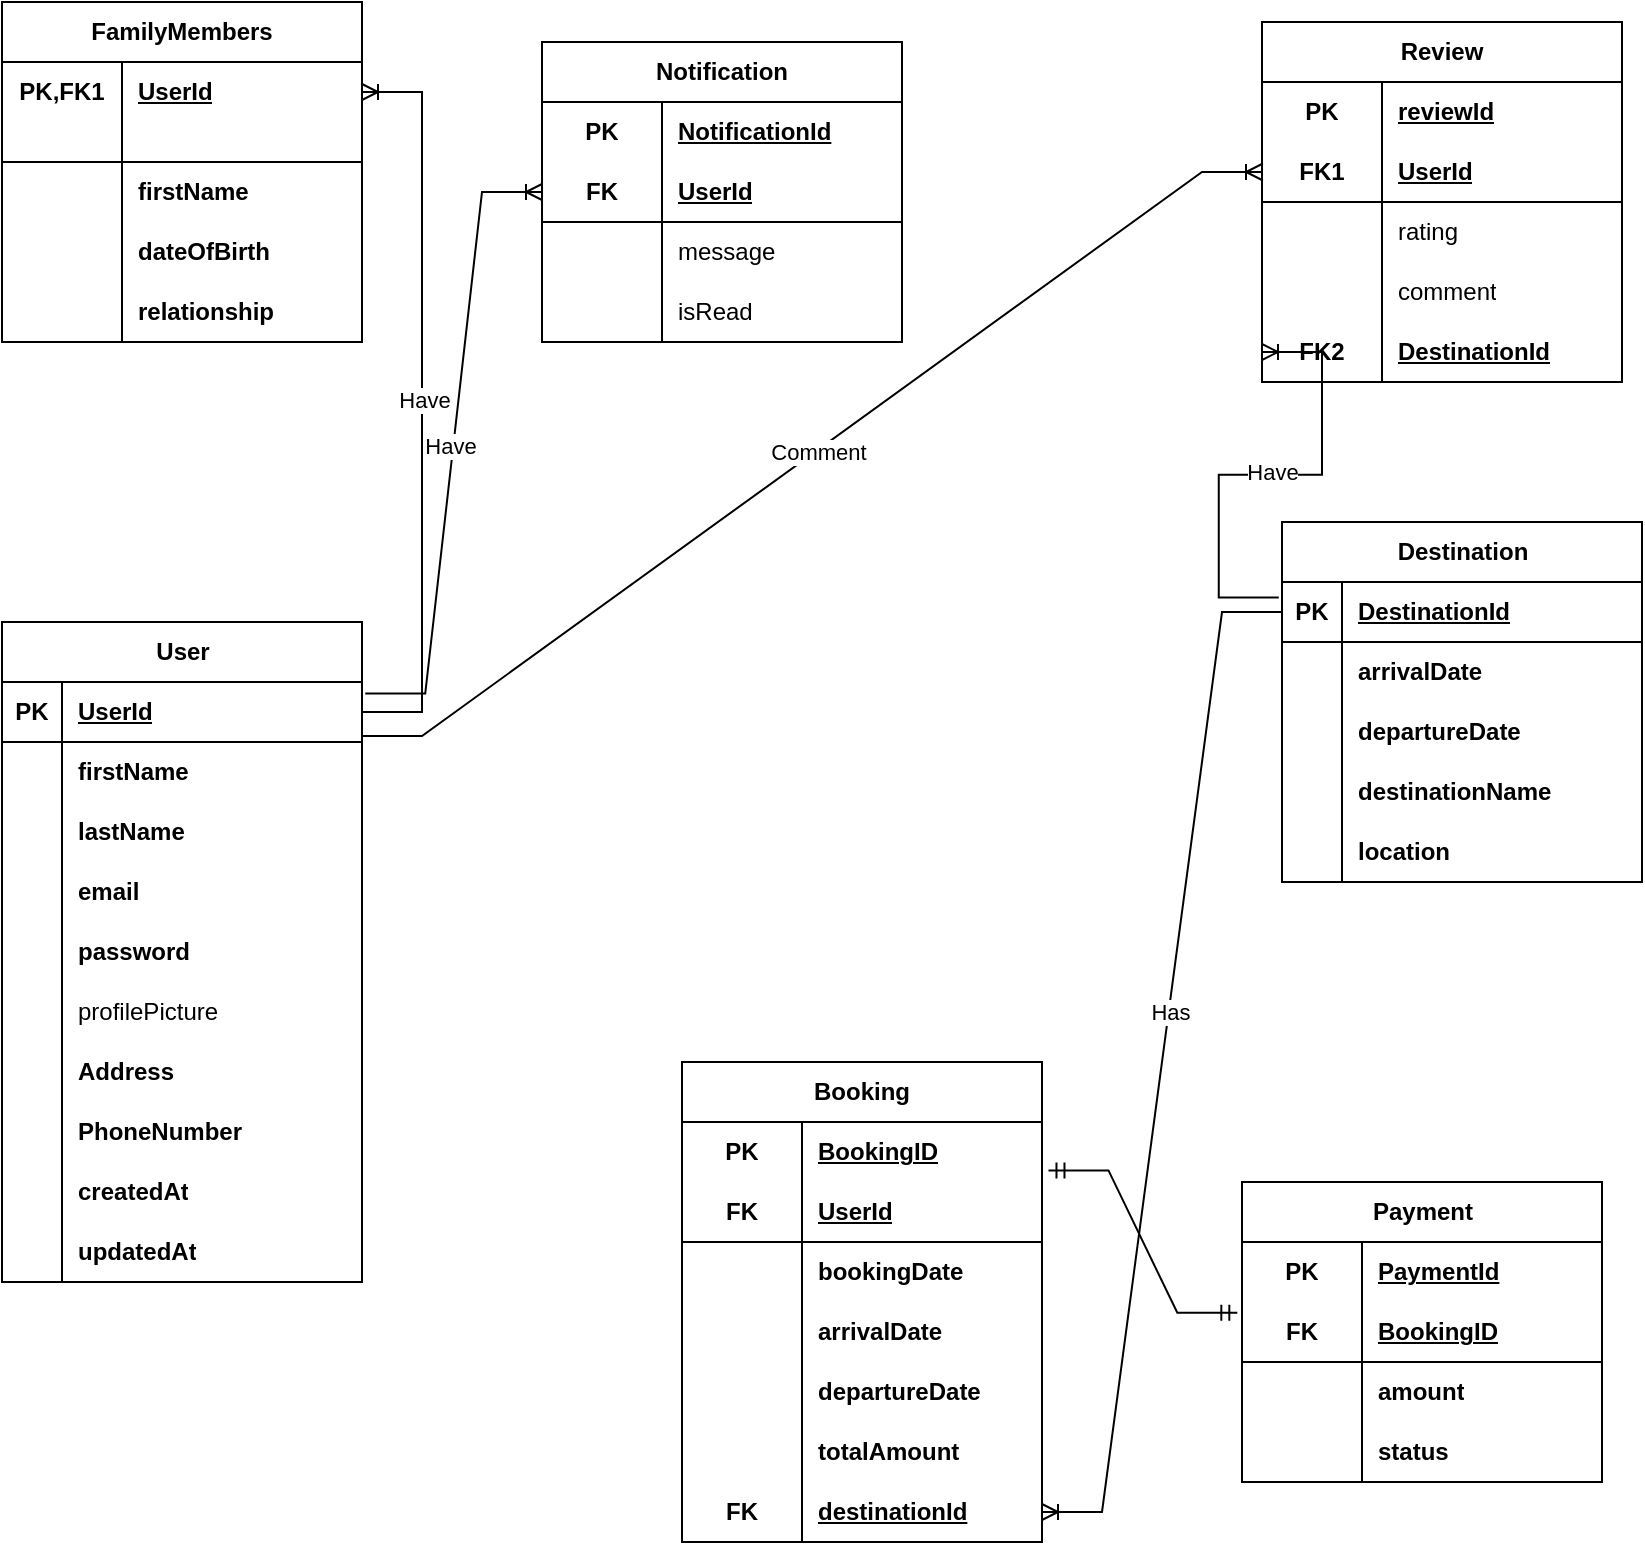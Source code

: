 <mxfile version="24.8.6">
  <diagram id="R2lEEEUBdFMjLlhIrx00" name="Page-1">
    <mxGraphModel dx="1050" dy="573" grid="1" gridSize="10" guides="1" tooltips="1" connect="1" arrows="1" fold="1" page="1" pageScale="1" pageWidth="850" pageHeight="1100" math="0" shadow="0" extFonts="Permanent Marker^https://fonts.googleapis.com/css?family=Permanent+Marker">
      <root>
        <mxCell id="0" />
        <mxCell id="1" parent="0" />
        <mxCell id="SMHlJgzzTTOM-rjCxPRb-1" value="FamilyMembers" style="shape=table;startSize=30;container=1;collapsible=1;childLayout=tableLayout;fixedRows=1;rowLines=0;fontStyle=1;align=center;resizeLast=1;html=1;whiteSpace=wrap;" parent="1" vertex="1">
          <mxGeometry x="10" width="180" height="170" as="geometry" />
        </mxCell>
        <mxCell id="SMHlJgzzTTOM-rjCxPRb-2" value="" style="shape=tableRow;horizontal=0;startSize=0;swimlaneHead=0;swimlaneBody=0;fillColor=none;collapsible=0;dropTarget=0;points=[[0,0.5],[1,0.5]];portConstraint=eastwest;top=0;left=0;right=0;bottom=0;html=1;" parent="SMHlJgzzTTOM-rjCxPRb-1" vertex="1">
          <mxGeometry y="30" width="180" height="30" as="geometry" />
        </mxCell>
        <mxCell id="SMHlJgzzTTOM-rjCxPRb-3" value="PK,FK1" style="shape=partialRectangle;connectable=0;fillColor=none;top=0;left=0;bottom=0;right=0;fontStyle=1;overflow=hidden;html=1;whiteSpace=wrap;" parent="SMHlJgzzTTOM-rjCxPRb-2" vertex="1">
          <mxGeometry width="60" height="30" as="geometry">
            <mxRectangle width="60" height="30" as="alternateBounds" />
          </mxGeometry>
        </mxCell>
        <mxCell id="SMHlJgzzTTOM-rjCxPRb-4" value="UserId" style="shape=partialRectangle;connectable=0;fillColor=none;top=0;left=0;bottom=0;right=0;align=left;spacingLeft=6;fontStyle=5;overflow=hidden;html=1;whiteSpace=wrap;" parent="SMHlJgzzTTOM-rjCxPRb-2" vertex="1">
          <mxGeometry x="60" width="120" height="30" as="geometry">
            <mxRectangle width="120" height="30" as="alternateBounds" />
          </mxGeometry>
        </mxCell>
        <mxCell id="SMHlJgzzTTOM-rjCxPRb-5" value="" style="shape=tableRow;horizontal=0;startSize=0;swimlaneHead=0;swimlaneBody=0;fillColor=none;collapsible=0;dropTarget=0;points=[[0,0.5],[1,0.5]];portConstraint=eastwest;top=0;left=0;right=0;bottom=1;html=1;" parent="SMHlJgzzTTOM-rjCxPRb-1" vertex="1">
          <mxGeometry y="60" width="180" height="20" as="geometry" />
        </mxCell>
        <mxCell id="SMHlJgzzTTOM-rjCxPRb-6" value="" style="shape=partialRectangle;connectable=0;fillColor=none;top=0;left=0;bottom=0;right=0;fontStyle=1;overflow=hidden;html=1;whiteSpace=wrap;" parent="SMHlJgzzTTOM-rjCxPRb-5" vertex="1">
          <mxGeometry width="60" height="20" as="geometry">
            <mxRectangle width="60" height="20" as="alternateBounds" />
          </mxGeometry>
        </mxCell>
        <mxCell id="SMHlJgzzTTOM-rjCxPRb-7" value="" style="shape=partialRectangle;connectable=0;fillColor=none;top=0;left=0;bottom=0;right=0;align=left;spacingLeft=6;fontStyle=5;overflow=hidden;html=1;whiteSpace=wrap;" parent="SMHlJgzzTTOM-rjCxPRb-5" vertex="1">
          <mxGeometry x="60" width="120" height="20" as="geometry">
            <mxRectangle width="120" height="20" as="alternateBounds" />
          </mxGeometry>
        </mxCell>
        <mxCell id="SMHlJgzzTTOM-rjCxPRb-8" value="" style="shape=tableRow;horizontal=0;startSize=0;swimlaneHead=0;swimlaneBody=0;fillColor=none;collapsible=0;dropTarget=0;points=[[0,0.5],[1,0.5]];portConstraint=eastwest;top=0;left=0;right=0;bottom=0;html=1;" parent="SMHlJgzzTTOM-rjCxPRb-1" vertex="1">
          <mxGeometry y="80" width="180" height="30" as="geometry" />
        </mxCell>
        <mxCell id="SMHlJgzzTTOM-rjCxPRb-9" value="" style="shape=partialRectangle;connectable=0;fillColor=none;top=0;left=0;bottom=0;right=0;editable=1;overflow=hidden;html=1;whiteSpace=wrap;" parent="SMHlJgzzTTOM-rjCxPRb-8" vertex="1">
          <mxGeometry width="60" height="30" as="geometry">
            <mxRectangle width="60" height="30" as="alternateBounds" />
          </mxGeometry>
        </mxCell>
        <mxCell id="SMHlJgzzTTOM-rjCxPRb-10" value="&lt;b&gt;firstName&lt;/b&gt;" style="shape=partialRectangle;connectable=0;fillColor=none;top=0;left=0;bottom=0;right=0;align=left;spacingLeft=6;overflow=hidden;html=1;whiteSpace=wrap;" parent="SMHlJgzzTTOM-rjCxPRb-8" vertex="1">
          <mxGeometry x="60" width="120" height="30" as="geometry">
            <mxRectangle width="120" height="30" as="alternateBounds" />
          </mxGeometry>
        </mxCell>
        <mxCell id="SMHlJgzzTTOM-rjCxPRb-11" value="" style="shape=tableRow;horizontal=0;startSize=0;swimlaneHead=0;swimlaneBody=0;fillColor=none;collapsible=0;dropTarget=0;points=[[0,0.5],[1,0.5]];portConstraint=eastwest;top=0;left=0;right=0;bottom=0;html=1;" parent="SMHlJgzzTTOM-rjCxPRb-1" vertex="1">
          <mxGeometry y="110" width="180" height="30" as="geometry" />
        </mxCell>
        <mxCell id="SMHlJgzzTTOM-rjCxPRb-12" value="" style="shape=partialRectangle;connectable=0;fillColor=none;top=0;left=0;bottom=0;right=0;editable=1;overflow=hidden;html=1;whiteSpace=wrap;" parent="SMHlJgzzTTOM-rjCxPRb-11" vertex="1">
          <mxGeometry width="60" height="30" as="geometry">
            <mxRectangle width="60" height="30" as="alternateBounds" />
          </mxGeometry>
        </mxCell>
        <mxCell id="SMHlJgzzTTOM-rjCxPRb-13" value="&lt;b&gt;dateOfBirth&lt;/b&gt;" style="shape=partialRectangle;connectable=0;fillColor=none;top=0;left=0;bottom=0;right=0;align=left;spacingLeft=6;overflow=hidden;html=1;whiteSpace=wrap;" parent="SMHlJgzzTTOM-rjCxPRb-11" vertex="1">
          <mxGeometry x="60" width="120" height="30" as="geometry">
            <mxRectangle width="120" height="30" as="alternateBounds" />
          </mxGeometry>
        </mxCell>
        <mxCell id="SMHlJgzzTTOM-rjCxPRb-114" value="" style="shape=tableRow;horizontal=0;startSize=0;swimlaneHead=0;swimlaneBody=0;fillColor=none;collapsible=0;dropTarget=0;points=[[0,0.5],[1,0.5]];portConstraint=eastwest;top=0;left=0;right=0;bottom=0;html=1;" parent="SMHlJgzzTTOM-rjCxPRb-1" vertex="1">
          <mxGeometry y="140" width="180" height="30" as="geometry" />
        </mxCell>
        <mxCell id="SMHlJgzzTTOM-rjCxPRb-115" value="" style="shape=partialRectangle;connectable=0;fillColor=none;top=0;left=0;bottom=0;right=0;editable=1;overflow=hidden;html=1;whiteSpace=wrap;" parent="SMHlJgzzTTOM-rjCxPRb-114" vertex="1">
          <mxGeometry width="60" height="30" as="geometry">
            <mxRectangle width="60" height="30" as="alternateBounds" />
          </mxGeometry>
        </mxCell>
        <mxCell id="SMHlJgzzTTOM-rjCxPRb-116" value="&lt;b&gt;relationship&lt;/b&gt;" style="shape=partialRectangle;connectable=0;fillColor=none;top=0;left=0;bottom=0;right=0;align=left;spacingLeft=6;overflow=hidden;html=1;whiteSpace=wrap;" parent="SMHlJgzzTTOM-rjCxPRb-114" vertex="1">
          <mxGeometry x="60" width="120" height="30" as="geometry">
            <mxRectangle width="120" height="30" as="alternateBounds" />
          </mxGeometry>
        </mxCell>
        <mxCell id="SMHlJgzzTTOM-rjCxPRb-14" value="Review" style="shape=table;startSize=30;container=1;collapsible=1;childLayout=tableLayout;fixedRows=1;rowLines=0;fontStyle=1;align=center;resizeLast=1;html=1;whiteSpace=wrap;" parent="1" vertex="1">
          <mxGeometry x="640" y="10" width="180" height="180" as="geometry" />
        </mxCell>
        <mxCell id="SMHlJgzzTTOM-rjCxPRb-15" value="" style="shape=tableRow;horizontal=0;startSize=0;swimlaneHead=0;swimlaneBody=0;fillColor=none;collapsible=0;dropTarget=0;points=[[0,0.5],[1,0.5]];portConstraint=eastwest;top=0;left=0;right=0;bottom=0;html=1;" parent="SMHlJgzzTTOM-rjCxPRb-14" vertex="1">
          <mxGeometry y="30" width="180" height="30" as="geometry" />
        </mxCell>
        <mxCell id="SMHlJgzzTTOM-rjCxPRb-16" value="PK" style="shape=partialRectangle;connectable=0;fillColor=none;top=0;left=0;bottom=0;right=0;fontStyle=1;overflow=hidden;html=1;whiteSpace=wrap;" parent="SMHlJgzzTTOM-rjCxPRb-15" vertex="1">
          <mxGeometry width="60" height="30" as="geometry">
            <mxRectangle width="60" height="30" as="alternateBounds" />
          </mxGeometry>
        </mxCell>
        <mxCell id="SMHlJgzzTTOM-rjCxPRb-17" value="reviewId" style="shape=partialRectangle;connectable=0;fillColor=none;top=0;left=0;bottom=0;right=0;align=left;spacingLeft=6;fontStyle=5;overflow=hidden;html=1;whiteSpace=wrap;" parent="SMHlJgzzTTOM-rjCxPRb-15" vertex="1">
          <mxGeometry x="60" width="120" height="30" as="geometry">
            <mxRectangle width="120" height="30" as="alternateBounds" />
          </mxGeometry>
        </mxCell>
        <mxCell id="SMHlJgzzTTOM-rjCxPRb-18" value="" style="shape=tableRow;horizontal=0;startSize=0;swimlaneHead=0;swimlaneBody=0;fillColor=none;collapsible=0;dropTarget=0;points=[[0,0.5],[1,0.5]];portConstraint=eastwest;top=0;left=0;right=0;bottom=1;html=1;" parent="SMHlJgzzTTOM-rjCxPRb-14" vertex="1">
          <mxGeometry y="60" width="180" height="30" as="geometry" />
        </mxCell>
        <mxCell id="SMHlJgzzTTOM-rjCxPRb-19" value="FK1" style="shape=partialRectangle;connectable=0;fillColor=none;top=0;left=0;bottom=0;right=0;fontStyle=1;overflow=hidden;html=1;whiteSpace=wrap;" parent="SMHlJgzzTTOM-rjCxPRb-18" vertex="1">
          <mxGeometry width="60" height="30" as="geometry">
            <mxRectangle width="60" height="30" as="alternateBounds" />
          </mxGeometry>
        </mxCell>
        <mxCell id="SMHlJgzzTTOM-rjCxPRb-20" value="UserId" style="shape=partialRectangle;connectable=0;fillColor=none;top=0;left=0;bottom=0;right=0;align=left;spacingLeft=6;fontStyle=5;overflow=hidden;html=1;whiteSpace=wrap;" parent="SMHlJgzzTTOM-rjCxPRb-18" vertex="1">
          <mxGeometry x="60" width="120" height="30" as="geometry">
            <mxRectangle width="120" height="30" as="alternateBounds" />
          </mxGeometry>
        </mxCell>
        <mxCell id="SMHlJgzzTTOM-rjCxPRb-21" value="" style="shape=tableRow;horizontal=0;startSize=0;swimlaneHead=0;swimlaneBody=0;fillColor=none;collapsible=0;dropTarget=0;points=[[0,0.5],[1,0.5]];portConstraint=eastwest;top=0;left=0;right=0;bottom=0;html=1;" parent="SMHlJgzzTTOM-rjCxPRb-14" vertex="1">
          <mxGeometry y="90" width="180" height="30" as="geometry" />
        </mxCell>
        <mxCell id="SMHlJgzzTTOM-rjCxPRb-22" value="" style="shape=partialRectangle;connectable=0;fillColor=none;top=0;left=0;bottom=0;right=0;editable=1;overflow=hidden;html=1;whiteSpace=wrap;" parent="SMHlJgzzTTOM-rjCxPRb-21" vertex="1">
          <mxGeometry width="60" height="30" as="geometry">
            <mxRectangle width="60" height="30" as="alternateBounds" />
          </mxGeometry>
        </mxCell>
        <mxCell id="SMHlJgzzTTOM-rjCxPRb-23" value="rating" style="shape=partialRectangle;connectable=0;fillColor=none;top=0;left=0;bottom=0;right=0;align=left;spacingLeft=6;overflow=hidden;html=1;whiteSpace=wrap;" parent="SMHlJgzzTTOM-rjCxPRb-21" vertex="1">
          <mxGeometry x="60" width="120" height="30" as="geometry">
            <mxRectangle width="120" height="30" as="alternateBounds" />
          </mxGeometry>
        </mxCell>
        <mxCell id="SMHlJgzzTTOM-rjCxPRb-24" value="" style="shape=tableRow;horizontal=0;startSize=0;swimlaneHead=0;swimlaneBody=0;fillColor=none;collapsible=0;dropTarget=0;points=[[0,0.5],[1,0.5]];portConstraint=eastwest;top=0;left=0;right=0;bottom=0;html=1;" parent="SMHlJgzzTTOM-rjCxPRb-14" vertex="1">
          <mxGeometry y="120" width="180" height="30" as="geometry" />
        </mxCell>
        <mxCell id="SMHlJgzzTTOM-rjCxPRb-25" value="" style="shape=partialRectangle;connectable=0;fillColor=none;top=0;left=0;bottom=0;right=0;editable=1;overflow=hidden;html=1;whiteSpace=wrap;" parent="SMHlJgzzTTOM-rjCxPRb-24" vertex="1">
          <mxGeometry width="60" height="30" as="geometry">
            <mxRectangle width="60" height="30" as="alternateBounds" />
          </mxGeometry>
        </mxCell>
        <mxCell id="SMHlJgzzTTOM-rjCxPRb-26" value="comment" style="shape=partialRectangle;connectable=0;fillColor=none;top=0;left=0;bottom=0;right=0;align=left;spacingLeft=6;overflow=hidden;html=1;whiteSpace=wrap;" parent="SMHlJgzzTTOM-rjCxPRb-24" vertex="1">
          <mxGeometry x="60" width="120" height="30" as="geometry">
            <mxRectangle width="120" height="30" as="alternateBounds" />
          </mxGeometry>
        </mxCell>
        <mxCell id="SMHlJgzzTTOM-rjCxPRb-196" value="" style="shape=tableRow;horizontal=0;startSize=0;swimlaneHead=0;swimlaneBody=0;fillColor=none;collapsible=0;dropTarget=0;points=[[0,0.5],[1,0.5]];portConstraint=eastwest;top=0;left=0;right=0;bottom=1;html=1;" parent="SMHlJgzzTTOM-rjCxPRb-14" vertex="1">
          <mxGeometry y="150" width="180" height="30" as="geometry" />
        </mxCell>
        <mxCell id="SMHlJgzzTTOM-rjCxPRb-197" value="FK2" style="shape=partialRectangle;connectable=0;fillColor=none;top=0;left=0;bottom=0;right=0;fontStyle=1;overflow=hidden;html=1;whiteSpace=wrap;" parent="SMHlJgzzTTOM-rjCxPRb-196" vertex="1">
          <mxGeometry width="60" height="30" as="geometry">
            <mxRectangle width="60" height="30" as="alternateBounds" />
          </mxGeometry>
        </mxCell>
        <mxCell id="SMHlJgzzTTOM-rjCxPRb-198" value="DestinationId" style="shape=partialRectangle;connectable=0;fillColor=none;top=0;left=0;bottom=0;right=0;align=left;spacingLeft=6;fontStyle=5;overflow=hidden;html=1;whiteSpace=wrap;" parent="SMHlJgzzTTOM-rjCxPRb-196" vertex="1">
          <mxGeometry x="60" width="120" height="30" as="geometry">
            <mxRectangle width="120" height="30" as="alternateBounds" />
          </mxGeometry>
        </mxCell>
        <mxCell id="SMHlJgzzTTOM-rjCxPRb-27" value="User" style="shape=table;startSize=30;container=1;collapsible=1;childLayout=tableLayout;fixedRows=1;rowLines=0;fontStyle=1;align=center;resizeLast=1;html=1;" parent="1" vertex="1">
          <mxGeometry x="10" y="310" width="180" height="330" as="geometry" />
        </mxCell>
        <mxCell id="SMHlJgzzTTOM-rjCxPRb-28" value="" style="shape=tableRow;horizontal=0;startSize=0;swimlaneHead=0;swimlaneBody=0;fillColor=none;collapsible=0;dropTarget=0;points=[[0,0.5],[1,0.5]];portConstraint=eastwest;top=0;left=0;right=0;bottom=1;" parent="SMHlJgzzTTOM-rjCxPRb-27" vertex="1">
          <mxGeometry y="30" width="180" height="30" as="geometry" />
        </mxCell>
        <mxCell id="SMHlJgzzTTOM-rjCxPRb-29" value="PK" style="shape=partialRectangle;connectable=0;fillColor=none;top=0;left=0;bottom=0;right=0;fontStyle=1;overflow=hidden;whiteSpace=wrap;html=1;" parent="SMHlJgzzTTOM-rjCxPRb-28" vertex="1">
          <mxGeometry width="30" height="30" as="geometry">
            <mxRectangle width="30" height="30" as="alternateBounds" />
          </mxGeometry>
        </mxCell>
        <mxCell id="SMHlJgzzTTOM-rjCxPRb-30" value="UserId" style="shape=partialRectangle;connectable=0;fillColor=none;top=0;left=0;bottom=0;right=0;align=left;spacingLeft=6;fontStyle=5;overflow=hidden;whiteSpace=wrap;html=1;" parent="SMHlJgzzTTOM-rjCxPRb-28" vertex="1">
          <mxGeometry x="30" width="150" height="30" as="geometry">
            <mxRectangle width="150" height="30" as="alternateBounds" />
          </mxGeometry>
        </mxCell>
        <mxCell id="SMHlJgzzTTOM-rjCxPRb-31" value="" style="shape=tableRow;horizontal=0;startSize=0;swimlaneHead=0;swimlaneBody=0;fillColor=none;collapsible=0;dropTarget=0;points=[[0,0.5],[1,0.5]];portConstraint=eastwest;top=0;left=0;right=0;bottom=0;" parent="SMHlJgzzTTOM-rjCxPRb-27" vertex="1">
          <mxGeometry y="60" width="180" height="30" as="geometry" />
        </mxCell>
        <mxCell id="SMHlJgzzTTOM-rjCxPRb-32" value="" style="shape=partialRectangle;connectable=0;fillColor=none;top=0;left=0;bottom=0;right=0;editable=1;overflow=hidden;whiteSpace=wrap;html=1;" parent="SMHlJgzzTTOM-rjCxPRb-31" vertex="1">
          <mxGeometry width="30" height="30" as="geometry">
            <mxRectangle width="30" height="30" as="alternateBounds" />
          </mxGeometry>
        </mxCell>
        <mxCell id="SMHlJgzzTTOM-rjCxPRb-33" value="&lt;b&gt;firstName&lt;/b&gt;" style="shape=partialRectangle;connectable=0;fillColor=none;top=0;left=0;bottom=0;right=0;align=left;spacingLeft=6;overflow=hidden;whiteSpace=wrap;html=1;" parent="SMHlJgzzTTOM-rjCxPRb-31" vertex="1">
          <mxGeometry x="30" width="150" height="30" as="geometry">
            <mxRectangle width="150" height="30" as="alternateBounds" />
          </mxGeometry>
        </mxCell>
        <mxCell id="SMHlJgzzTTOM-rjCxPRb-34" value="" style="shape=tableRow;horizontal=0;startSize=0;swimlaneHead=0;swimlaneBody=0;fillColor=none;collapsible=0;dropTarget=0;points=[[0,0.5],[1,0.5]];portConstraint=eastwest;top=0;left=0;right=0;bottom=0;" parent="SMHlJgzzTTOM-rjCxPRb-27" vertex="1">
          <mxGeometry y="90" width="180" height="30" as="geometry" />
        </mxCell>
        <mxCell id="SMHlJgzzTTOM-rjCxPRb-35" value="" style="shape=partialRectangle;connectable=0;fillColor=none;top=0;left=0;bottom=0;right=0;editable=1;overflow=hidden;whiteSpace=wrap;html=1;" parent="SMHlJgzzTTOM-rjCxPRb-34" vertex="1">
          <mxGeometry width="30" height="30" as="geometry">
            <mxRectangle width="30" height="30" as="alternateBounds" />
          </mxGeometry>
        </mxCell>
        <mxCell id="SMHlJgzzTTOM-rjCxPRb-36" value="&lt;b&gt;lastName&lt;/b&gt;" style="shape=partialRectangle;connectable=0;fillColor=none;top=0;left=0;bottom=0;right=0;align=left;spacingLeft=6;overflow=hidden;whiteSpace=wrap;html=1;" parent="SMHlJgzzTTOM-rjCxPRb-34" vertex="1">
          <mxGeometry x="30" width="150" height="30" as="geometry">
            <mxRectangle width="150" height="30" as="alternateBounds" />
          </mxGeometry>
        </mxCell>
        <mxCell id="SMHlJgzzTTOM-rjCxPRb-37" value="" style="shape=tableRow;horizontal=0;startSize=0;swimlaneHead=0;swimlaneBody=0;fillColor=none;collapsible=0;dropTarget=0;points=[[0,0.5],[1,0.5]];portConstraint=eastwest;top=0;left=0;right=0;bottom=0;" parent="SMHlJgzzTTOM-rjCxPRb-27" vertex="1">
          <mxGeometry y="120" width="180" height="30" as="geometry" />
        </mxCell>
        <mxCell id="SMHlJgzzTTOM-rjCxPRb-38" value="" style="shape=partialRectangle;connectable=0;fillColor=none;top=0;left=0;bottom=0;right=0;editable=1;overflow=hidden;whiteSpace=wrap;html=1;" parent="SMHlJgzzTTOM-rjCxPRb-37" vertex="1">
          <mxGeometry width="30" height="30" as="geometry">
            <mxRectangle width="30" height="30" as="alternateBounds" />
          </mxGeometry>
        </mxCell>
        <mxCell id="SMHlJgzzTTOM-rjCxPRb-39" value="&lt;b&gt;email&lt;/b&gt;" style="shape=partialRectangle;connectable=0;fillColor=none;top=0;left=0;bottom=0;right=0;align=left;spacingLeft=6;overflow=hidden;whiteSpace=wrap;html=1;" parent="SMHlJgzzTTOM-rjCxPRb-37" vertex="1">
          <mxGeometry x="30" width="150" height="30" as="geometry">
            <mxRectangle width="150" height="30" as="alternateBounds" />
          </mxGeometry>
        </mxCell>
        <mxCell id="SMHlJgzzTTOM-rjCxPRb-66" value="" style="shape=tableRow;horizontal=0;startSize=0;swimlaneHead=0;swimlaneBody=0;fillColor=none;collapsible=0;dropTarget=0;points=[[0,0.5],[1,0.5]];portConstraint=eastwest;top=0;left=0;right=0;bottom=0;" parent="SMHlJgzzTTOM-rjCxPRb-27" vertex="1">
          <mxGeometry y="150" width="180" height="30" as="geometry" />
        </mxCell>
        <mxCell id="SMHlJgzzTTOM-rjCxPRb-67" value="" style="shape=partialRectangle;connectable=0;fillColor=none;top=0;left=0;bottom=0;right=0;editable=1;overflow=hidden;whiteSpace=wrap;html=1;" parent="SMHlJgzzTTOM-rjCxPRb-66" vertex="1">
          <mxGeometry width="30" height="30" as="geometry">
            <mxRectangle width="30" height="30" as="alternateBounds" />
          </mxGeometry>
        </mxCell>
        <mxCell id="SMHlJgzzTTOM-rjCxPRb-68" value="&lt;b&gt;password&lt;/b&gt;" style="shape=partialRectangle;connectable=0;fillColor=none;top=0;left=0;bottom=0;right=0;align=left;spacingLeft=6;overflow=hidden;whiteSpace=wrap;html=1;" parent="SMHlJgzzTTOM-rjCxPRb-66" vertex="1">
          <mxGeometry x="30" width="150" height="30" as="geometry">
            <mxRectangle width="150" height="30" as="alternateBounds" />
          </mxGeometry>
        </mxCell>
        <mxCell id="SMHlJgzzTTOM-rjCxPRb-69" value="" style="shape=tableRow;horizontal=0;startSize=0;swimlaneHead=0;swimlaneBody=0;fillColor=none;collapsible=0;dropTarget=0;points=[[0,0.5],[1,0.5]];portConstraint=eastwest;top=0;left=0;right=0;bottom=0;" parent="SMHlJgzzTTOM-rjCxPRb-27" vertex="1">
          <mxGeometry y="180" width="180" height="30" as="geometry" />
        </mxCell>
        <mxCell id="SMHlJgzzTTOM-rjCxPRb-70" value="" style="shape=partialRectangle;connectable=0;fillColor=none;top=0;left=0;bottom=0;right=0;editable=1;overflow=hidden;whiteSpace=wrap;html=1;" parent="SMHlJgzzTTOM-rjCxPRb-69" vertex="1">
          <mxGeometry width="30" height="30" as="geometry">
            <mxRectangle width="30" height="30" as="alternateBounds" />
          </mxGeometry>
        </mxCell>
        <mxCell id="SMHlJgzzTTOM-rjCxPRb-71" value="profilePicture" style="shape=partialRectangle;connectable=0;fillColor=none;top=0;left=0;bottom=0;right=0;align=left;spacingLeft=6;overflow=hidden;whiteSpace=wrap;html=1;" parent="SMHlJgzzTTOM-rjCxPRb-69" vertex="1">
          <mxGeometry x="30" width="150" height="30" as="geometry">
            <mxRectangle width="150" height="30" as="alternateBounds" />
          </mxGeometry>
        </mxCell>
        <mxCell id="SMHlJgzzTTOM-rjCxPRb-108" value="" style="shape=tableRow;horizontal=0;startSize=0;swimlaneHead=0;swimlaneBody=0;fillColor=none;collapsible=0;dropTarget=0;points=[[0,0.5],[1,0.5]];portConstraint=eastwest;top=0;left=0;right=0;bottom=0;" parent="SMHlJgzzTTOM-rjCxPRb-27" vertex="1">
          <mxGeometry y="210" width="180" height="30" as="geometry" />
        </mxCell>
        <mxCell id="SMHlJgzzTTOM-rjCxPRb-109" value="" style="shape=partialRectangle;connectable=0;fillColor=none;top=0;left=0;bottom=0;right=0;editable=1;overflow=hidden;whiteSpace=wrap;html=1;" parent="SMHlJgzzTTOM-rjCxPRb-108" vertex="1">
          <mxGeometry width="30" height="30" as="geometry">
            <mxRectangle width="30" height="30" as="alternateBounds" />
          </mxGeometry>
        </mxCell>
        <mxCell id="SMHlJgzzTTOM-rjCxPRb-110" value="&lt;b&gt;Address&lt;/b&gt;" style="shape=partialRectangle;connectable=0;fillColor=none;top=0;left=0;bottom=0;right=0;align=left;spacingLeft=6;overflow=hidden;whiteSpace=wrap;html=1;" parent="SMHlJgzzTTOM-rjCxPRb-108" vertex="1">
          <mxGeometry x="30" width="150" height="30" as="geometry">
            <mxRectangle width="150" height="30" as="alternateBounds" />
          </mxGeometry>
        </mxCell>
        <mxCell id="SMHlJgzzTTOM-rjCxPRb-111" value="" style="shape=tableRow;horizontal=0;startSize=0;swimlaneHead=0;swimlaneBody=0;fillColor=none;collapsible=0;dropTarget=0;points=[[0,0.5],[1,0.5]];portConstraint=eastwest;top=0;left=0;right=0;bottom=0;" parent="SMHlJgzzTTOM-rjCxPRb-27" vertex="1">
          <mxGeometry y="240" width="180" height="30" as="geometry" />
        </mxCell>
        <mxCell id="SMHlJgzzTTOM-rjCxPRb-112" value="" style="shape=partialRectangle;connectable=0;fillColor=none;top=0;left=0;bottom=0;right=0;editable=1;overflow=hidden;whiteSpace=wrap;html=1;" parent="SMHlJgzzTTOM-rjCxPRb-111" vertex="1">
          <mxGeometry width="30" height="30" as="geometry">
            <mxRectangle width="30" height="30" as="alternateBounds" />
          </mxGeometry>
        </mxCell>
        <mxCell id="SMHlJgzzTTOM-rjCxPRb-113" value="&lt;b&gt;PhoneNumber&lt;/b&gt;" style="shape=partialRectangle;connectable=0;fillColor=none;top=0;left=0;bottom=0;right=0;align=left;spacingLeft=6;overflow=hidden;whiteSpace=wrap;html=1;" parent="SMHlJgzzTTOM-rjCxPRb-111" vertex="1">
          <mxGeometry x="30" width="150" height="30" as="geometry">
            <mxRectangle width="150" height="30" as="alternateBounds" />
          </mxGeometry>
        </mxCell>
        <mxCell id="SMHlJgzzTTOM-rjCxPRb-133" value="" style="shape=tableRow;horizontal=0;startSize=0;swimlaneHead=0;swimlaneBody=0;fillColor=none;collapsible=0;dropTarget=0;points=[[0,0.5],[1,0.5]];portConstraint=eastwest;top=0;left=0;right=0;bottom=0;" parent="SMHlJgzzTTOM-rjCxPRb-27" vertex="1">
          <mxGeometry y="270" width="180" height="30" as="geometry" />
        </mxCell>
        <mxCell id="SMHlJgzzTTOM-rjCxPRb-134" value="" style="shape=partialRectangle;connectable=0;fillColor=none;top=0;left=0;bottom=0;right=0;editable=1;overflow=hidden;whiteSpace=wrap;html=1;" parent="SMHlJgzzTTOM-rjCxPRb-133" vertex="1">
          <mxGeometry width="30" height="30" as="geometry">
            <mxRectangle width="30" height="30" as="alternateBounds" />
          </mxGeometry>
        </mxCell>
        <mxCell id="SMHlJgzzTTOM-rjCxPRb-135" value="&lt;b&gt;createdAt&lt;/b&gt;" style="shape=partialRectangle;connectable=0;fillColor=none;top=0;left=0;bottom=0;right=0;align=left;spacingLeft=6;overflow=hidden;whiteSpace=wrap;html=1;" parent="SMHlJgzzTTOM-rjCxPRb-133" vertex="1">
          <mxGeometry x="30" width="150" height="30" as="geometry">
            <mxRectangle width="150" height="30" as="alternateBounds" />
          </mxGeometry>
        </mxCell>
        <mxCell id="SMHlJgzzTTOM-rjCxPRb-136" value="" style="shape=tableRow;horizontal=0;startSize=0;swimlaneHead=0;swimlaneBody=0;fillColor=none;collapsible=0;dropTarget=0;points=[[0,0.5],[1,0.5]];portConstraint=eastwest;top=0;left=0;right=0;bottom=0;" parent="SMHlJgzzTTOM-rjCxPRb-27" vertex="1">
          <mxGeometry y="300" width="180" height="30" as="geometry" />
        </mxCell>
        <mxCell id="SMHlJgzzTTOM-rjCxPRb-137" value="" style="shape=partialRectangle;connectable=0;fillColor=none;top=0;left=0;bottom=0;right=0;editable=1;overflow=hidden;whiteSpace=wrap;html=1;" parent="SMHlJgzzTTOM-rjCxPRb-136" vertex="1">
          <mxGeometry width="30" height="30" as="geometry">
            <mxRectangle width="30" height="30" as="alternateBounds" />
          </mxGeometry>
        </mxCell>
        <object label="&lt;b&gt;updatedAt&lt;/b&gt;" id="SMHlJgzzTTOM-rjCxPRb-138">
          <mxCell style="shape=partialRectangle;connectable=0;fillColor=none;top=0;left=0;bottom=0;right=0;align=left;spacingLeft=6;overflow=hidden;whiteSpace=wrap;html=1;" parent="SMHlJgzzTTOM-rjCxPRb-136" vertex="1">
            <mxGeometry x="30" width="150" height="30" as="geometry">
              <mxRectangle width="150" height="30" as="alternateBounds" />
            </mxGeometry>
          </mxCell>
        </object>
        <mxCell id="SMHlJgzzTTOM-rjCxPRb-40" value="Destination" style="shape=table;startSize=30;container=1;collapsible=1;childLayout=tableLayout;fixedRows=1;rowLines=0;fontStyle=1;align=center;resizeLast=1;html=1;" parent="1" vertex="1">
          <mxGeometry x="650" y="260" width="180" height="180" as="geometry">
            <mxRectangle x="650" y="230" width="110" height="30" as="alternateBounds" />
          </mxGeometry>
        </mxCell>
        <mxCell id="SMHlJgzzTTOM-rjCxPRb-41" value="" style="shape=tableRow;horizontal=0;startSize=0;swimlaneHead=0;swimlaneBody=0;fillColor=none;collapsible=0;dropTarget=0;points=[[0,0.5],[1,0.5]];portConstraint=eastwest;top=0;left=0;right=0;bottom=1;" parent="SMHlJgzzTTOM-rjCxPRb-40" vertex="1">
          <mxGeometry y="30" width="180" height="30" as="geometry" />
        </mxCell>
        <mxCell id="SMHlJgzzTTOM-rjCxPRb-42" value="PK" style="shape=partialRectangle;connectable=0;fillColor=none;top=0;left=0;bottom=0;right=0;fontStyle=1;overflow=hidden;whiteSpace=wrap;html=1;" parent="SMHlJgzzTTOM-rjCxPRb-41" vertex="1">
          <mxGeometry width="30" height="30" as="geometry">
            <mxRectangle width="30" height="30" as="alternateBounds" />
          </mxGeometry>
        </mxCell>
        <mxCell id="SMHlJgzzTTOM-rjCxPRb-43" value="DestinationId" style="shape=partialRectangle;connectable=0;fillColor=none;top=0;left=0;bottom=0;right=0;align=left;spacingLeft=6;fontStyle=5;overflow=hidden;whiteSpace=wrap;html=1;" parent="SMHlJgzzTTOM-rjCxPRb-41" vertex="1">
          <mxGeometry x="30" width="150" height="30" as="geometry">
            <mxRectangle width="150" height="30" as="alternateBounds" />
          </mxGeometry>
        </mxCell>
        <mxCell id="SMHlJgzzTTOM-rjCxPRb-44" value="" style="shape=tableRow;horizontal=0;startSize=0;swimlaneHead=0;swimlaneBody=0;fillColor=none;collapsible=0;dropTarget=0;points=[[0,0.5],[1,0.5]];portConstraint=eastwest;top=0;left=0;right=0;bottom=0;" parent="SMHlJgzzTTOM-rjCxPRb-40" vertex="1">
          <mxGeometry y="60" width="180" height="30" as="geometry" />
        </mxCell>
        <mxCell id="SMHlJgzzTTOM-rjCxPRb-45" value="" style="shape=partialRectangle;connectable=0;fillColor=none;top=0;left=0;bottom=0;right=0;editable=1;overflow=hidden;whiteSpace=wrap;html=1;" parent="SMHlJgzzTTOM-rjCxPRb-44" vertex="1">
          <mxGeometry width="30" height="30" as="geometry">
            <mxRectangle width="30" height="30" as="alternateBounds" />
          </mxGeometry>
        </mxCell>
        <mxCell id="SMHlJgzzTTOM-rjCxPRb-46" value="arrivalDate" style="shape=partialRectangle;connectable=0;fillColor=none;top=0;left=0;bottom=0;right=0;align=left;spacingLeft=6;overflow=hidden;whiteSpace=wrap;html=1;fontStyle=1" parent="SMHlJgzzTTOM-rjCxPRb-44" vertex="1">
          <mxGeometry x="30" width="150" height="30" as="geometry">
            <mxRectangle width="150" height="30" as="alternateBounds" />
          </mxGeometry>
        </mxCell>
        <mxCell id="SMHlJgzzTTOM-rjCxPRb-47" value="" style="shape=tableRow;horizontal=0;startSize=0;swimlaneHead=0;swimlaneBody=0;fillColor=none;collapsible=0;dropTarget=0;points=[[0,0.5],[1,0.5]];portConstraint=eastwest;top=0;left=0;right=0;bottom=0;fontStyle=1" parent="SMHlJgzzTTOM-rjCxPRb-40" vertex="1">
          <mxGeometry y="90" width="180" height="30" as="geometry" />
        </mxCell>
        <mxCell id="SMHlJgzzTTOM-rjCxPRb-48" value="" style="shape=partialRectangle;connectable=0;fillColor=none;top=0;left=0;bottom=0;right=0;editable=1;overflow=hidden;whiteSpace=wrap;html=1;" parent="SMHlJgzzTTOM-rjCxPRb-47" vertex="1">
          <mxGeometry width="30" height="30" as="geometry">
            <mxRectangle width="30" height="30" as="alternateBounds" />
          </mxGeometry>
        </mxCell>
        <mxCell id="SMHlJgzzTTOM-rjCxPRb-49" value="departureDate" style="shape=partialRectangle;connectable=0;fillColor=none;top=0;left=0;bottom=0;right=0;align=left;spacingLeft=6;overflow=hidden;whiteSpace=wrap;html=1;fontStyle=1" parent="SMHlJgzzTTOM-rjCxPRb-47" vertex="1">
          <mxGeometry x="30" width="150" height="30" as="geometry">
            <mxRectangle width="150" height="30" as="alternateBounds" />
          </mxGeometry>
        </mxCell>
        <mxCell id="SMHlJgzzTTOM-rjCxPRb-50" value="" style="shape=tableRow;horizontal=0;startSize=0;swimlaneHead=0;swimlaneBody=0;fillColor=none;collapsible=0;dropTarget=0;points=[[0,0.5],[1,0.5]];portConstraint=eastwest;top=0;left=0;right=0;bottom=0;" parent="SMHlJgzzTTOM-rjCxPRb-40" vertex="1">
          <mxGeometry y="120" width="180" height="30" as="geometry" />
        </mxCell>
        <mxCell id="SMHlJgzzTTOM-rjCxPRb-51" value="" style="shape=partialRectangle;connectable=0;fillColor=none;top=0;left=0;bottom=0;right=0;editable=1;overflow=hidden;whiteSpace=wrap;html=1;" parent="SMHlJgzzTTOM-rjCxPRb-50" vertex="1">
          <mxGeometry width="30" height="30" as="geometry">
            <mxRectangle width="30" height="30" as="alternateBounds" />
          </mxGeometry>
        </mxCell>
        <mxCell id="SMHlJgzzTTOM-rjCxPRb-52" value="destinationName" style="shape=partialRectangle;connectable=0;fillColor=none;top=0;left=0;bottom=0;right=0;align=left;spacingLeft=6;overflow=hidden;whiteSpace=wrap;html=1;fontStyle=1" parent="SMHlJgzzTTOM-rjCxPRb-50" vertex="1">
          <mxGeometry x="30" width="150" height="30" as="geometry">
            <mxRectangle width="150" height="30" as="alternateBounds" />
          </mxGeometry>
        </mxCell>
        <mxCell id="SMHlJgzzTTOM-rjCxPRb-164" value="" style="shape=tableRow;horizontal=0;startSize=0;swimlaneHead=0;swimlaneBody=0;fillColor=none;collapsible=0;dropTarget=0;points=[[0,0.5],[1,0.5]];portConstraint=eastwest;top=0;left=0;right=0;bottom=0;" parent="SMHlJgzzTTOM-rjCxPRb-40" vertex="1">
          <mxGeometry y="150" width="180" height="30" as="geometry" />
        </mxCell>
        <mxCell id="SMHlJgzzTTOM-rjCxPRb-165" value="" style="shape=partialRectangle;connectable=0;fillColor=none;top=0;left=0;bottom=0;right=0;editable=1;overflow=hidden;whiteSpace=wrap;html=1;" parent="SMHlJgzzTTOM-rjCxPRb-164" vertex="1">
          <mxGeometry width="30" height="30" as="geometry">
            <mxRectangle width="30" height="30" as="alternateBounds" />
          </mxGeometry>
        </mxCell>
        <mxCell id="SMHlJgzzTTOM-rjCxPRb-166" value="location" style="shape=partialRectangle;connectable=0;fillColor=none;top=0;left=0;bottom=0;right=0;align=left;spacingLeft=6;overflow=hidden;whiteSpace=wrap;html=1;fontStyle=1" parent="SMHlJgzzTTOM-rjCxPRb-164" vertex="1">
          <mxGeometry x="30" width="150" height="30" as="geometry">
            <mxRectangle width="150" height="30" as="alternateBounds" />
          </mxGeometry>
        </mxCell>
        <mxCell id="SMHlJgzzTTOM-rjCxPRb-106" value="" style="edgeStyle=entityRelationEdgeStyle;fontSize=12;html=1;endArrow=ERoneToMany;rounded=0;exitX=1;exitY=0.5;exitDx=0;exitDy=0;entryX=1;entryY=0.5;entryDx=0;entryDy=0;" parent="1" source="SMHlJgzzTTOM-rjCxPRb-28" target="SMHlJgzzTTOM-rjCxPRb-2" edge="1">
          <mxGeometry width="100" height="100" relative="1" as="geometry">
            <mxPoint x="340" y="390" as="sourcePoint" />
            <mxPoint x="440" y="290" as="targetPoint" />
          </mxGeometry>
        </mxCell>
        <mxCell id="SMHlJgzzTTOM-rjCxPRb-107" value="Have" style="edgeLabel;html=1;align=center;verticalAlign=middle;resizable=0;points=[];" parent="SMHlJgzzTTOM-rjCxPRb-106" vertex="1" connectable="0">
          <mxGeometry x="0.008" y="-1" relative="1" as="geometry">
            <mxPoint as="offset" />
          </mxGeometry>
        </mxCell>
        <mxCell id="SMHlJgzzTTOM-rjCxPRb-142" value="Booking" style="shape=table;startSize=30;container=1;collapsible=1;childLayout=tableLayout;fixedRows=1;rowLines=0;fontStyle=1;align=center;resizeLast=1;html=1;whiteSpace=wrap;" parent="1" vertex="1">
          <mxGeometry x="350" y="530" width="180" height="240" as="geometry" />
        </mxCell>
        <mxCell id="SMHlJgzzTTOM-rjCxPRb-143" value="" style="shape=tableRow;horizontal=0;startSize=0;swimlaneHead=0;swimlaneBody=0;fillColor=none;collapsible=0;dropTarget=0;points=[[0,0.5],[1,0.5]];portConstraint=eastwest;top=0;left=0;right=0;bottom=0;html=1;" parent="SMHlJgzzTTOM-rjCxPRb-142" vertex="1">
          <mxGeometry y="30" width="180" height="30" as="geometry" />
        </mxCell>
        <mxCell id="SMHlJgzzTTOM-rjCxPRb-144" value="PK" style="shape=partialRectangle;connectable=0;fillColor=none;top=0;left=0;bottom=0;right=0;fontStyle=1;overflow=hidden;html=1;whiteSpace=wrap;" parent="SMHlJgzzTTOM-rjCxPRb-143" vertex="1">
          <mxGeometry width="60" height="30" as="geometry">
            <mxRectangle width="60" height="30" as="alternateBounds" />
          </mxGeometry>
        </mxCell>
        <mxCell id="SMHlJgzzTTOM-rjCxPRb-145" value="BookingID" style="shape=partialRectangle;connectable=0;fillColor=none;top=0;left=0;bottom=0;right=0;align=left;spacingLeft=6;fontStyle=5;overflow=hidden;html=1;whiteSpace=wrap;" parent="SMHlJgzzTTOM-rjCxPRb-143" vertex="1">
          <mxGeometry x="60" width="120" height="30" as="geometry">
            <mxRectangle width="120" height="30" as="alternateBounds" />
          </mxGeometry>
        </mxCell>
        <mxCell id="SMHlJgzzTTOM-rjCxPRb-146" value="" style="shape=tableRow;horizontal=0;startSize=0;swimlaneHead=0;swimlaneBody=0;fillColor=none;collapsible=0;dropTarget=0;points=[[0,0.5],[1,0.5]];portConstraint=eastwest;top=0;left=0;right=0;bottom=1;html=1;" parent="SMHlJgzzTTOM-rjCxPRb-142" vertex="1">
          <mxGeometry y="60" width="180" height="30" as="geometry" />
        </mxCell>
        <mxCell id="SMHlJgzzTTOM-rjCxPRb-147" value="FK" style="shape=partialRectangle;connectable=0;fillColor=none;top=0;left=0;bottom=0;right=0;fontStyle=1;overflow=hidden;html=1;whiteSpace=wrap;" parent="SMHlJgzzTTOM-rjCxPRb-146" vertex="1">
          <mxGeometry width="60" height="30" as="geometry">
            <mxRectangle width="60" height="30" as="alternateBounds" />
          </mxGeometry>
        </mxCell>
        <mxCell id="SMHlJgzzTTOM-rjCxPRb-148" value="UserId" style="shape=partialRectangle;connectable=0;fillColor=none;top=0;left=0;bottom=0;right=0;align=left;spacingLeft=6;fontStyle=5;overflow=hidden;html=1;whiteSpace=wrap;" parent="SMHlJgzzTTOM-rjCxPRb-146" vertex="1">
          <mxGeometry x="60" width="120" height="30" as="geometry">
            <mxRectangle width="120" height="30" as="alternateBounds" />
          </mxGeometry>
        </mxCell>
        <mxCell id="SMHlJgzzTTOM-rjCxPRb-149" value="" style="shape=tableRow;horizontal=0;startSize=0;swimlaneHead=0;swimlaneBody=0;fillColor=none;collapsible=0;dropTarget=0;points=[[0,0.5],[1,0.5]];portConstraint=eastwest;top=0;left=0;right=0;bottom=0;html=1;" parent="SMHlJgzzTTOM-rjCxPRb-142" vertex="1">
          <mxGeometry y="90" width="180" height="30" as="geometry" />
        </mxCell>
        <mxCell id="SMHlJgzzTTOM-rjCxPRb-150" value="" style="shape=partialRectangle;connectable=0;fillColor=none;top=0;left=0;bottom=0;right=0;editable=1;overflow=hidden;html=1;whiteSpace=wrap;" parent="SMHlJgzzTTOM-rjCxPRb-149" vertex="1">
          <mxGeometry width="60" height="30" as="geometry">
            <mxRectangle width="60" height="30" as="alternateBounds" />
          </mxGeometry>
        </mxCell>
        <mxCell id="SMHlJgzzTTOM-rjCxPRb-151" value="bookingDate" style="shape=partialRectangle;connectable=0;fillColor=none;top=0;left=0;bottom=0;right=0;align=left;spacingLeft=6;overflow=hidden;html=1;whiteSpace=wrap;fontStyle=1" parent="SMHlJgzzTTOM-rjCxPRb-149" vertex="1">
          <mxGeometry x="60" width="120" height="30" as="geometry">
            <mxRectangle width="120" height="30" as="alternateBounds" />
          </mxGeometry>
        </mxCell>
        <mxCell id="SMHlJgzzTTOM-rjCxPRb-152" value="" style="shape=tableRow;horizontal=0;startSize=0;swimlaneHead=0;swimlaneBody=0;fillColor=none;collapsible=0;dropTarget=0;points=[[0,0.5],[1,0.5]];portConstraint=eastwest;top=0;left=0;right=0;bottom=0;html=1;" parent="SMHlJgzzTTOM-rjCxPRb-142" vertex="1">
          <mxGeometry y="120" width="180" height="30" as="geometry" />
        </mxCell>
        <mxCell id="SMHlJgzzTTOM-rjCxPRb-153" value="" style="shape=partialRectangle;connectable=0;fillColor=none;top=0;left=0;bottom=0;right=0;editable=1;overflow=hidden;html=1;whiteSpace=wrap;" parent="SMHlJgzzTTOM-rjCxPRb-152" vertex="1">
          <mxGeometry width="60" height="30" as="geometry">
            <mxRectangle width="60" height="30" as="alternateBounds" />
          </mxGeometry>
        </mxCell>
        <mxCell id="SMHlJgzzTTOM-rjCxPRb-154" value="arrivalDate" style="shape=partialRectangle;connectable=0;fillColor=none;top=0;left=0;bottom=0;right=0;align=left;spacingLeft=6;overflow=hidden;html=1;whiteSpace=wrap;fontStyle=1" parent="SMHlJgzzTTOM-rjCxPRb-152" vertex="1">
          <mxGeometry x="60" width="120" height="30" as="geometry">
            <mxRectangle width="120" height="30" as="alternateBounds" />
          </mxGeometry>
        </mxCell>
        <mxCell id="SMHlJgzzTTOM-rjCxPRb-155" value="" style="shape=tableRow;horizontal=0;startSize=0;swimlaneHead=0;swimlaneBody=0;fillColor=none;collapsible=0;dropTarget=0;points=[[0,0.5],[1,0.5]];portConstraint=eastwest;top=0;left=0;right=0;bottom=0;html=1;" parent="SMHlJgzzTTOM-rjCxPRb-142" vertex="1">
          <mxGeometry y="150" width="180" height="30" as="geometry" />
        </mxCell>
        <mxCell id="SMHlJgzzTTOM-rjCxPRb-156" value="" style="shape=partialRectangle;connectable=0;fillColor=none;top=0;left=0;bottom=0;right=0;editable=1;overflow=hidden;html=1;whiteSpace=wrap;" parent="SMHlJgzzTTOM-rjCxPRb-155" vertex="1">
          <mxGeometry width="60" height="30" as="geometry">
            <mxRectangle width="60" height="30" as="alternateBounds" />
          </mxGeometry>
        </mxCell>
        <mxCell id="SMHlJgzzTTOM-rjCxPRb-157" value="departureDate" style="shape=partialRectangle;connectable=0;fillColor=none;top=0;left=0;bottom=0;right=0;align=left;spacingLeft=6;overflow=hidden;html=1;whiteSpace=wrap;fontStyle=1" parent="SMHlJgzzTTOM-rjCxPRb-155" vertex="1">
          <mxGeometry x="60" width="120" height="30" as="geometry">
            <mxRectangle width="120" height="30" as="alternateBounds" />
          </mxGeometry>
        </mxCell>
        <mxCell id="SMHlJgzzTTOM-rjCxPRb-158" value="" style="shape=tableRow;horizontal=0;startSize=0;swimlaneHead=0;swimlaneBody=0;fillColor=none;collapsible=0;dropTarget=0;points=[[0,0.5],[1,0.5]];portConstraint=eastwest;top=0;left=0;right=0;bottom=0;html=1;" parent="SMHlJgzzTTOM-rjCxPRb-142" vertex="1">
          <mxGeometry y="180" width="180" height="30" as="geometry" />
        </mxCell>
        <mxCell id="SMHlJgzzTTOM-rjCxPRb-159" value="" style="shape=partialRectangle;connectable=0;fillColor=none;top=0;left=0;bottom=0;right=0;editable=1;overflow=hidden;html=1;whiteSpace=wrap;" parent="SMHlJgzzTTOM-rjCxPRb-158" vertex="1">
          <mxGeometry width="60" height="30" as="geometry">
            <mxRectangle width="60" height="30" as="alternateBounds" />
          </mxGeometry>
        </mxCell>
        <mxCell id="SMHlJgzzTTOM-rjCxPRb-160" value="&lt;b&gt;totalAmount&lt;/b&gt;" style="shape=partialRectangle;connectable=0;fillColor=none;top=0;left=0;bottom=0;right=0;align=left;spacingLeft=6;overflow=hidden;html=1;whiteSpace=wrap;" parent="SMHlJgzzTTOM-rjCxPRb-158" vertex="1">
          <mxGeometry x="60" width="120" height="30" as="geometry">
            <mxRectangle width="120" height="30" as="alternateBounds" />
          </mxGeometry>
        </mxCell>
        <mxCell id="SMHlJgzzTTOM-rjCxPRb-161" value="" style="shape=tableRow;horizontal=0;startSize=0;swimlaneHead=0;swimlaneBody=0;fillColor=none;collapsible=0;dropTarget=0;points=[[0,0.5],[1,0.5]];portConstraint=eastwest;top=0;left=0;right=0;bottom=1;html=1;" parent="SMHlJgzzTTOM-rjCxPRb-142" vertex="1">
          <mxGeometry y="210" width="180" height="30" as="geometry" />
        </mxCell>
        <mxCell id="SMHlJgzzTTOM-rjCxPRb-162" value="FK" style="shape=partialRectangle;connectable=0;fillColor=none;top=0;left=0;bottom=0;right=0;fontStyle=1;overflow=hidden;html=1;whiteSpace=wrap;" parent="SMHlJgzzTTOM-rjCxPRb-161" vertex="1">
          <mxGeometry width="60" height="30" as="geometry">
            <mxRectangle width="60" height="30" as="alternateBounds" />
          </mxGeometry>
        </mxCell>
        <mxCell id="SMHlJgzzTTOM-rjCxPRb-163" value="destinationId" style="shape=partialRectangle;connectable=0;fillColor=none;top=0;left=0;bottom=0;right=0;align=left;spacingLeft=6;fontStyle=5;overflow=hidden;html=1;whiteSpace=wrap;" parent="SMHlJgzzTTOM-rjCxPRb-161" vertex="1">
          <mxGeometry x="60" width="120" height="30" as="geometry">
            <mxRectangle width="120" height="30" as="alternateBounds" />
          </mxGeometry>
        </mxCell>
        <mxCell id="SMHlJgzzTTOM-rjCxPRb-167" value="" style="edgeStyle=entityRelationEdgeStyle;fontSize=12;html=1;endArrow=ERoneToMany;rounded=0;entryX=1;entryY=0.5;entryDx=0;entryDy=0;exitX=0;exitY=0.5;exitDx=0;exitDy=0;" parent="1" source="SMHlJgzzTTOM-rjCxPRb-41" target="SMHlJgzzTTOM-rjCxPRb-161" edge="1">
          <mxGeometry width="100" height="100" relative="1" as="geometry">
            <mxPoint x="320" y="610" as="sourcePoint" />
            <mxPoint x="420" y="510" as="targetPoint" />
          </mxGeometry>
        </mxCell>
        <mxCell id="SMHlJgzzTTOM-rjCxPRb-168" value="Has" style="edgeLabel;html=1;align=center;verticalAlign=middle;resizable=0;points=[];" parent="SMHlJgzzTTOM-rjCxPRb-167" vertex="1" connectable="0">
          <mxGeometry x="-0.1" relative="1" as="geometry">
            <mxPoint as="offset" />
          </mxGeometry>
        </mxCell>
        <mxCell id="SMHlJgzzTTOM-rjCxPRb-182" value="Payment" style="shape=table;startSize=30;container=1;collapsible=1;childLayout=tableLayout;fixedRows=1;rowLines=0;fontStyle=1;align=center;resizeLast=1;fontColor=default;html=1;" parent="1" vertex="1">
          <mxGeometry x="630" y="590" width="180" height="150" as="geometry" />
        </mxCell>
        <mxCell id="SMHlJgzzTTOM-rjCxPRb-183" value="" style="shape=tableRow;horizontal=0;startSize=0;swimlaneHead=0;swimlaneBody=0;fillColor=none;collapsible=0;dropTarget=0;points=[[0,0.5],[1,0.5]];portConstraint=eastwest;top=0;left=0;right=0;bottom=0;html=1;" parent="SMHlJgzzTTOM-rjCxPRb-182" vertex="1">
          <mxGeometry y="30" width="180" height="30" as="geometry" />
        </mxCell>
        <mxCell id="SMHlJgzzTTOM-rjCxPRb-184" value="PK" style="shape=partialRectangle;connectable=0;fillColor=none;top=0;left=0;bottom=0;right=0;fontStyle=1;overflow=hidden;html=1;whiteSpace=wrap;" parent="SMHlJgzzTTOM-rjCxPRb-183" vertex="1">
          <mxGeometry width="60" height="30" as="geometry">
            <mxRectangle width="60" height="30" as="alternateBounds" />
          </mxGeometry>
        </mxCell>
        <mxCell id="SMHlJgzzTTOM-rjCxPRb-185" value="PaymentId" style="shape=partialRectangle;connectable=0;fillColor=none;top=0;left=0;bottom=0;right=0;align=left;spacingLeft=6;fontStyle=5;overflow=hidden;html=1;whiteSpace=wrap;" parent="SMHlJgzzTTOM-rjCxPRb-183" vertex="1">
          <mxGeometry x="60" width="120" height="30" as="geometry">
            <mxRectangle width="120" height="30" as="alternateBounds" />
          </mxGeometry>
        </mxCell>
        <mxCell id="SMHlJgzzTTOM-rjCxPRb-186" value="" style="shape=tableRow;horizontal=0;startSize=0;swimlaneHead=0;swimlaneBody=0;fillColor=none;collapsible=0;dropTarget=0;points=[[0,0.5],[1,0.5]];portConstraint=eastwest;top=0;left=0;right=0;bottom=1;html=1;" parent="SMHlJgzzTTOM-rjCxPRb-182" vertex="1">
          <mxGeometry y="60" width="180" height="30" as="geometry" />
        </mxCell>
        <mxCell id="SMHlJgzzTTOM-rjCxPRb-187" value="FK" style="shape=partialRectangle;connectable=0;fillColor=none;top=0;left=0;bottom=0;right=0;fontStyle=1;overflow=hidden;html=1;whiteSpace=wrap;" parent="SMHlJgzzTTOM-rjCxPRb-186" vertex="1">
          <mxGeometry width="60" height="30" as="geometry">
            <mxRectangle width="60" height="30" as="alternateBounds" />
          </mxGeometry>
        </mxCell>
        <mxCell id="SMHlJgzzTTOM-rjCxPRb-188" value="BookingID" style="shape=partialRectangle;connectable=0;fillColor=none;top=0;left=0;bottom=0;right=0;align=left;spacingLeft=6;fontStyle=5;overflow=hidden;html=1;whiteSpace=wrap;" parent="SMHlJgzzTTOM-rjCxPRb-186" vertex="1">
          <mxGeometry x="60" width="120" height="30" as="geometry">
            <mxRectangle width="120" height="30" as="alternateBounds" />
          </mxGeometry>
        </mxCell>
        <mxCell id="SMHlJgzzTTOM-rjCxPRb-189" value="" style="shape=tableRow;horizontal=0;startSize=0;swimlaneHead=0;swimlaneBody=0;fillColor=none;collapsible=0;dropTarget=0;points=[[0,0.5],[1,0.5]];portConstraint=eastwest;top=0;left=0;right=0;bottom=0;html=1;" parent="SMHlJgzzTTOM-rjCxPRb-182" vertex="1">
          <mxGeometry y="90" width="180" height="30" as="geometry" />
        </mxCell>
        <mxCell id="SMHlJgzzTTOM-rjCxPRb-190" value="" style="shape=partialRectangle;connectable=0;fillColor=none;top=0;left=0;bottom=0;right=0;editable=1;overflow=hidden;html=1;whiteSpace=wrap;" parent="SMHlJgzzTTOM-rjCxPRb-189" vertex="1">
          <mxGeometry width="60" height="30" as="geometry">
            <mxRectangle width="60" height="30" as="alternateBounds" />
          </mxGeometry>
        </mxCell>
        <mxCell id="SMHlJgzzTTOM-rjCxPRb-191" value="amount" style="shape=partialRectangle;connectable=0;fillColor=none;top=0;left=0;bottom=0;right=0;align=left;spacingLeft=6;overflow=hidden;html=1;whiteSpace=wrap;fontStyle=1" parent="SMHlJgzzTTOM-rjCxPRb-189" vertex="1">
          <mxGeometry x="60" width="120" height="30" as="geometry">
            <mxRectangle width="120" height="30" as="alternateBounds" />
          </mxGeometry>
        </mxCell>
        <mxCell id="SMHlJgzzTTOM-rjCxPRb-192" value="" style="shape=tableRow;horizontal=0;startSize=0;swimlaneHead=0;swimlaneBody=0;fillColor=none;collapsible=0;dropTarget=0;points=[[0,0.5],[1,0.5]];portConstraint=eastwest;top=0;left=0;right=0;bottom=0;html=1;" parent="SMHlJgzzTTOM-rjCxPRb-182" vertex="1">
          <mxGeometry y="120" width="180" height="30" as="geometry" />
        </mxCell>
        <mxCell id="SMHlJgzzTTOM-rjCxPRb-193" value="" style="shape=partialRectangle;connectable=0;fillColor=none;top=0;left=0;bottom=0;right=0;editable=1;overflow=hidden;html=1;whiteSpace=wrap;" parent="SMHlJgzzTTOM-rjCxPRb-192" vertex="1">
          <mxGeometry width="60" height="30" as="geometry">
            <mxRectangle width="60" height="30" as="alternateBounds" />
          </mxGeometry>
        </mxCell>
        <mxCell id="SMHlJgzzTTOM-rjCxPRb-194" value="status" style="shape=partialRectangle;connectable=0;fillColor=none;top=0;left=0;bottom=0;right=0;align=left;spacingLeft=6;overflow=hidden;html=1;fontStyle=1" parent="SMHlJgzzTTOM-rjCxPRb-192" vertex="1">
          <mxGeometry x="60" width="120" height="30" as="geometry">
            <mxRectangle width="120" height="30" as="alternateBounds" />
          </mxGeometry>
        </mxCell>
        <mxCell id="SMHlJgzzTTOM-rjCxPRb-195" value="" style="edgeStyle=entityRelationEdgeStyle;fontSize=12;html=1;endArrow=ERmandOne;startArrow=ERmandOne;rounded=0;exitX=1.018;exitY=0.807;exitDx=0;exitDy=0;exitPerimeter=0;entryX=-0.013;entryY=0.18;entryDx=0;entryDy=0;entryPerimeter=0;" parent="1" source="SMHlJgzzTTOM-rjCxPRb-143" target="SMHlJgzzTTOM-rjCxPRb-186" edge="1">
          <mxGeometry width="100" height="100" relative="1" as="geometry">
            <mxPoint x="470" y="630" as="sourcePoint" />
            <mxPoint x="570" y="530" as="targetPoint" />
          </mxGeometry>
        </mxCell>
        <mxCell id="SMHlJgzzTTOM-rjCxPRb-199" value="Notification" style="shape=table;startSize=30;container=1;collapsible=1;childLayout=tableLayout;fixedRows=1;rowLines=0;fontStyle=1;align=center;resizeLast=1;html=1;whiteSpace=wrap;" parent="1" vertex="1">
          <mxGeometry x="280" y="20" width="180" height="150" as="geometry" />
        </mxCell>
        <mxCell id="SMHlJgzzTTOM-rjCxPRb-200" value="" style="shape=tableRow;horizontal=0;startSize=0;swimlaneHead=0;swimlaneBody=0;fillColor=none;collapsible=0;dropTarget=0;points=[[0,0.5],[1,0.5]];portConstraint=eastwest;top=0;left=0;right=0;bottom=0;html=1;" parent="SMHlJgzzTTOM-rjCxPRb-199" vertex="1">
          <mxGeometry y="30" width="180" height="30" as="geometry" />
        </mxCell>
        <mxCell id="SMHlJgzzTTOM-rjCxPRb-201" value="PK" style="shape=partialRectangle;connectable=0;fillColor=none;top=0;left=0;bottom=0;right=0;fontStyle=1;overflow=hidden;html=1;whiteSpace=wrap;" parent="SMHlJgzzTTOM-rjCxPRb-200" vertex="1">
          <mxGeometry width="60" height="30" as="geometry">
            <mxRectangle width="60" height="30" as="alternateBounds" />
          </mxGeometry>
        </mxCell>
        <mxCell id="SMHlJgzzTTOM-rjCxPRb-202" value="NotificationId" style="shape=partialRectangle;connectable=0;fillColor=none;top=0;left=0;bottom=0;right=0;align=left;spacingLeft=6;fontStyle=5;overflow=hidden;html=1;whiteSpace=wrap;" parent="SMHlJgzzTTOM-rjCxPRb-200" vertex="1">
          <mxGeometry x="60" width="120" height="30" as="geometry">
            <mxRectangle width="120" height="30" as="alternateBounds" />
          </mxGeometry>
        </mxCell>
        <mxCell id="SMHlJgzzTTOM-rjCxPRb-203" value="" style="shape=tableRow;horizontal=0;startSize=0;swimlaneHead=0;swimlaneBody=0;fillColor=none;collapsible=0;dropTarget=0;points=[[0,0.5],[1,0.5]];portConstraint=eastwest;top=0;left=0;right=0;bottom=1;html=1;" parent="SMHlJgzzTTOM-rjCxPRb-199" vertex="1">
          <mxGeometry y="60" width="180" height="30" as="geometry" />
        </mxCell>
        <mxCell id="SMHlJgzzTTOM-rjCxPRb-204" value="FK" style="shape=partialRectangle;connectable=0;fillColor=none;top=0;left=0;bottom=0;right=0;fontStyle=1;overflow=hidden;html=1;whiteSpace=wrap;" parent="SMHlJgzzTTOM-rjCxPRb-203" vertex="1">
          <mxGeometry width="60" height="30" as="geometry">
            <mxRectangle width="60" height="30" as="alternateBounds" />
          </mxGeometry>
        </mxCell>
        <mxCell id="SMHlJgzzTTOM-rjCxPRb-205" value="UserId" style="shape=partialRectangle;connectable=0;fillColor=none;top=0;left=0;bottom=0;right=0;align=left;spacingLeft=6;fontStyle=5;overflow=hidden;html=1;whiteSpace=wrap;" parent="SMHlJgzzTTOM-rjCxPRb-203" vertex="1">
          <mxGeometry x="60" width="120" height="30" as="geometry">
            <mxRectangle width="120" height="30" as="alternateBounds" />
          </mxGeometry>
        </mxCell>
        <mxCell id="SMHlJgzzTTOM-rjCxPRb-206" value="" style="shape=tableRow;horizontal=0;startSize=0;swimlaneHead=0;swimlaneBody=0;fillColor=none;collapsible=0;dropTarget=0;points=[[0,0.5],[1,0.5]];portConstraint=eastwest;top=0;left=0;right=0;bottom=0;html=1;" parent="SMHlJgzzTTOM-rjCxPRb-199" vertex="1">
          <mxGeometry y="90" width="180" height="30" as="geometry" />
        </mxCell>
        <mxCell id="SMHlJgzzTTOM-rjCxPRb-207" value="" style="shape=partialRectangle;connectable=0;fillColor=none;top=0;left=0;bottom=0;right=0;editable=1;overflow=hidden;html=1;whiteSpace=wrap;" parent="SMHlJgzzTTOM-rjCxPRb-206" vertex="1">
          <mxGeometry width="60" height="30" as="geometry">
            <mxRectangle width="60" height="30" as="alternateBounds" />
          </mxGeometry>
        </mxCell>
        <mxCell id="SMHlJgzzTTOM-rjCxPRb-208" value="message" style="shape=partialRectangle;connectable=0;fillColor=none;top=0;left=0;bottom=0;right=0;align=left;spacingLeft=6;overflow=hidden;html=1;whiteSpace=wrap;" parent="SMHlJgzzTTOM-rjCxPRb-206" vertex="1">
          <mxGeometry x="60" width="120" height="30" as="geometry">
            <mxRectangle width="120" height="30" as="alternateBounds" />
          </mxGeometry>
        </mxCell>
        <mxCell id="SMHlJgzzTTOM-rjCxPRb-209" value="" style="shape=tableRow;horizontal=0;startSize=0;swimlaneHead=0;swimlaneBody=0;fillColor=none;collapsible=0;dropTarget=0;points=[[0,0.5],[1,0.5]];portConstraint=eastwest;top=0;left=0;right=0;bottom=0;html=1;" parent="SMHlJgzzTTOM-rjCxPRb-199" vertex="1">
          <mxGeometry y="120" width="180" height="30" as="geometry" />
        </mxCell>
        <mxCell id="SMHlJgzzTTOM-rjCxPRb-210" value="" style="shape=partialRectangle;connectable=0;fillColor=none;top=0;left=0;bottom=0;right=0;editable=1;overflow=hidden;html=1;whiteSpace=wrap;" parent="SMHlJgzzTTOM-rjCxPRb-209" vertex="1">
          <mxGeometry width="60" height="30" as="geometry">
            <mxRectangle width="60" height="30" as="alternateBounds" />
          </mxGeometry>
        </mxCell>
        <mxCell id="SMHlJgzzTTOM-rjCxPRb-211" value="isRead" style="shape=partialRectangle;connectable=0;fillColor=none;top=0;left=0;bottom=0;right=0;align=left;spacingLeft=6;overflow=hidden;html=1;whiteSpace=wrap;" parent="SMHlJgzzTTOM-rjCxPRb-209" vertex="1">
          <mxGeometry x="60" width="120" height="30" as="geometry">
            <mxRectangle width="120" height="30" as="alternateBounds" />
          </mxGeometry>
        </mxCell>
        <mxCell id="SMHlJgzzTTOM-rjCxPRb-212" value="" style="edgeStyle=entityRelationEdgeStyle;fontSize=12;html=1;endArrow=ERoneToMany;rounded=0;entryX=0;entryY=0.5;entryDx=0;entryDy=0;exitX=-0.009;exitY=0.26;exitDx=0;exitDy=0;exitPerimeter=0;" parent="1" source="SMHlJgzzTTOM-rjCxPRb-41" target="SMHlJgzzTTOM-rjCxPRb-196" edge="1">
          <mxGeometry width="100" height="100" relative="1" as="geometry">
            <mxPoint x="480" y="440" as="sourcePoint" />
            <mxPoint x="640" y="200" as="targetPoint" />
          </mxGeometry>
        </mxCell>
        <mxCell id="SMHlJgzzTTOM-rjCxPRb-214" value="Have" style="edgeLabel;html=1;align=center;verticalAlign=middle;resizable=0;points=[];" parent="SMHlJgzzTTOM-rjCxPRb-212" vertex="1" connectable="0">
          <mxGeometry x="0.008" y="2" relative="1" as="geometry">
            <mxPoint as="offset" />
          </mxGeometry>
        </mxCell>
        <mxCell id="SMHlJgzzTTOM-rjCxPRb-215" value="" style="edgeStyle=entityRelationEdgeStyle;fontSize=12;html=1;endArrow=ERoneToMany;rounded=0;entryX=0;entryY=0.5;entryDx=0;entryDy=0;" parent="1" target="SMHlJgzzTTOM-rjCxPRb-18" edge="1">
          <mxGeometry width="100" height="100" relative="1" as="geometry">
            <mxPoint x="190" y="367" as="sourcePoint" />
            <mxPoint x="570" y="130" as="targetPoint" />
          </mxGeometry>
        </mxCell>
        <mxCell id="SMHlJgzzTTOM-rjCxPRb-216" value="Comment" style="edgeLabel;html=1;align=center;verticalAlign=middle;resizable=0;points=[];" parent="SMHlJgzzTTOM-rjCxPRb-215" vertex="1" connectable="0">
          <mxGeometry x="0.015" relative="1" as="geometry">
            <mxPoint y="1" as="offset" />
          </mxGeometry>
        </mxCell>
        <mxCell id="SMHlJgzzTTOM-rjCxPRb-217" value="" style="edgeStyle=entityRelationEdgeStyle;fontSize=12;html=1;endArrow=ERoneToMany;rounded=0;exitX=1.009;exitY=0.193;exitDx=0;exitDy=0;exitPerimeter=0;entryX=0;entryY=0.5;entryDx=0;entryDy=0;" parent="1" source="SMHlJgzzTTOM-rjCxPRb-28" target="SMHlJgzzTTOM-rjCxPRb-203" edge="1">
          <mxGeometry width="100" height="100" relative="1" as="geometry">
            <mxPoint x="350" y="270" as="sourcePoint" />
            <mxPoint x="450" y="170" as="targetPoint" />
          </mxGeometry>
        </mxCell>
        <mxCell id="SMHlJgzzTTOM-rjCxPRb-218" value="Have" style="edgeLabel;html=1;align=center;verticalAlign=middle;resizable=0;points=[];" parent="SMHlJgzzTTOM-rjCxPRb-217" vertex="1" connectable="0">
          <mxGeometry x="-0.01" y="2" relative="1" as="geometry">
            <mxPoint as="offset" />
          </mxGeometry>
        </mxCell>
      </root>
    </mxGraphModel>
  </diagram>
</mxfile>
